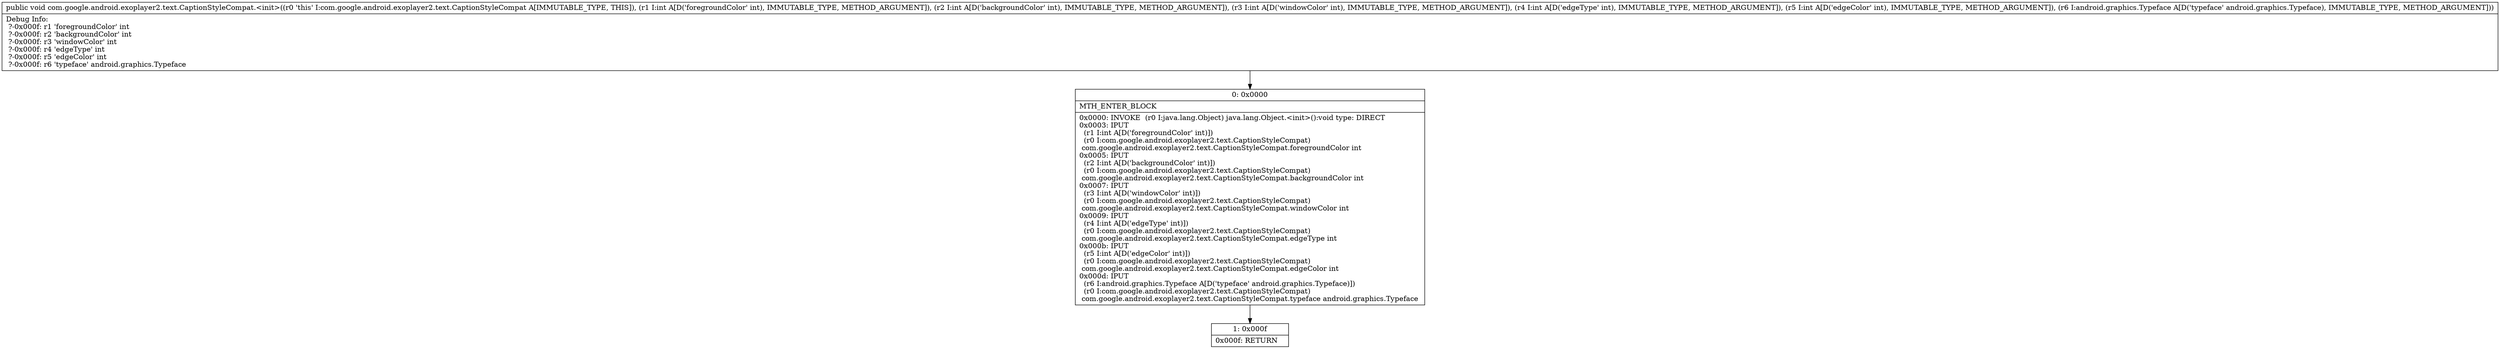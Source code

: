 digraph "CFG forcom.google.android.exoplayer2.text.CaptionStyleCompat.\<init\>(IIIIILandroid\/graphics\/Typeface;)V" {
Node_0 [shape=record,label="{0\:\ 0x0000|MTH_ENTER_BLOCK\l|0x0000: INVOKE  (r0 I:java.lang.Object) java.lang.Object.\<init\>():void type: DIRECT \l0x0003: IPUT  \l  (r1 I:int A[D('foregroundColor' int)])\l  (r0 I:com.google.android.exoplayer2.text.CaptionStyleCompat)\l com.google.android.exoplayer2.text.CaptionStyleCompat.foregroundColor int \l0x0005: IPUT  \l  (r2 I:int A[D('backgroundColor' int)])\l  (r0 I:com.google.android.exoplayer2.text.CaptionStyleCompat)\l com.google.android.exoplayer2.text.CaptionStyleCompat.backgroundColor int \l0x0007: IPUT  \l  (r3 I:int A[D('windowColor' int)])\l  (r0 I:com.google.android.exoplayer2.text.CaptionStyleCompat)\l com.google.android.exoplayer2.text.CaptionStyleCompat.windowColor int \l0x0009: IPUT  \l  (r4 I:int A[D('edgeType' int)])\l  (r0 I:com.google.android.exoplayer2.text.CaptionStyleCompat)\l com.google.android.exoplayer2.text.CaptionStyleCompat.edgeType int \l0x000b: IPUT  \l  (r5 I:int A[D('edgeColor' int)])\l  (r0 I:com.google.android.exoplayer2.text.CaptionStyleCompat)\l com.google.android.exoplayer2.text.CaptionStyleCompat.edgeColor int \l0x000d: IPUT  \l  (r6 I:android.graphics.Typeface A[D('typeface' android.graphics.Typeface)])\l  (r0 I:com.google.android.exoplayer2.text.CaptionStyleCompat)\l com.google.android.exoplayer2.text.CaptionStyleCompat.typeface android.graphics.Typeface \l}"];
Node_1 [shape=record,label="{1\:\ 0x000f|0x000f: RETURN   \l}"];
MethodNode[shape=record,label="{public void com.google.android.exoplayer2.text.CaptionStyleCompat.\<init\>((r0 'this' I:com.google.android.exoplayer2.text.CaptionStyleCompat A[IMMUTABLE_TYPE, THIS]), (r1 I:int A[D('foregroundColor' int), IMMUTABLE_TYPE, METHOD_ARGUMENT]), (r2 I:int A[D('backgroundColor' int), IMMUTABLE_TYPE, METHOD_ARGUMENT]), (r3 I:int A[D('windowColor' int), IMMUTABLE_TYPE, METHOD_ARGUMENT]), (r4 I:int A[D('edgeType' int), IMMUTABLE_TYPE, METHOD_ARGUMENT]), (r5 I:int A[D('edgeColor' int), IMMUTABLE_TYPE, METHOD_ARGUMENT]), (r6 I:android.graphics.Typeface A[D('typeface' android.graphics.Typeface), IMMUTABLE_TYPE, METHOD_ARGUMENT]))  | Debug Info:\l  ?\-0x000f: r1 'foregroundColor' int\l  ?\-0x000f: r2 'backgroundColor' int\l  ?\-0x000f: r3 'windowColor' int\l  ?\-0x000f: r4 'edgeType' int\l  ?\-0x000f: r5 'edgeColor' int\l  ?\-0x000f: r6 'typeface' android.graphics.Typeface\l}"];
MethodNode -> Node_0;
Node_0 -> Node_1;
}

